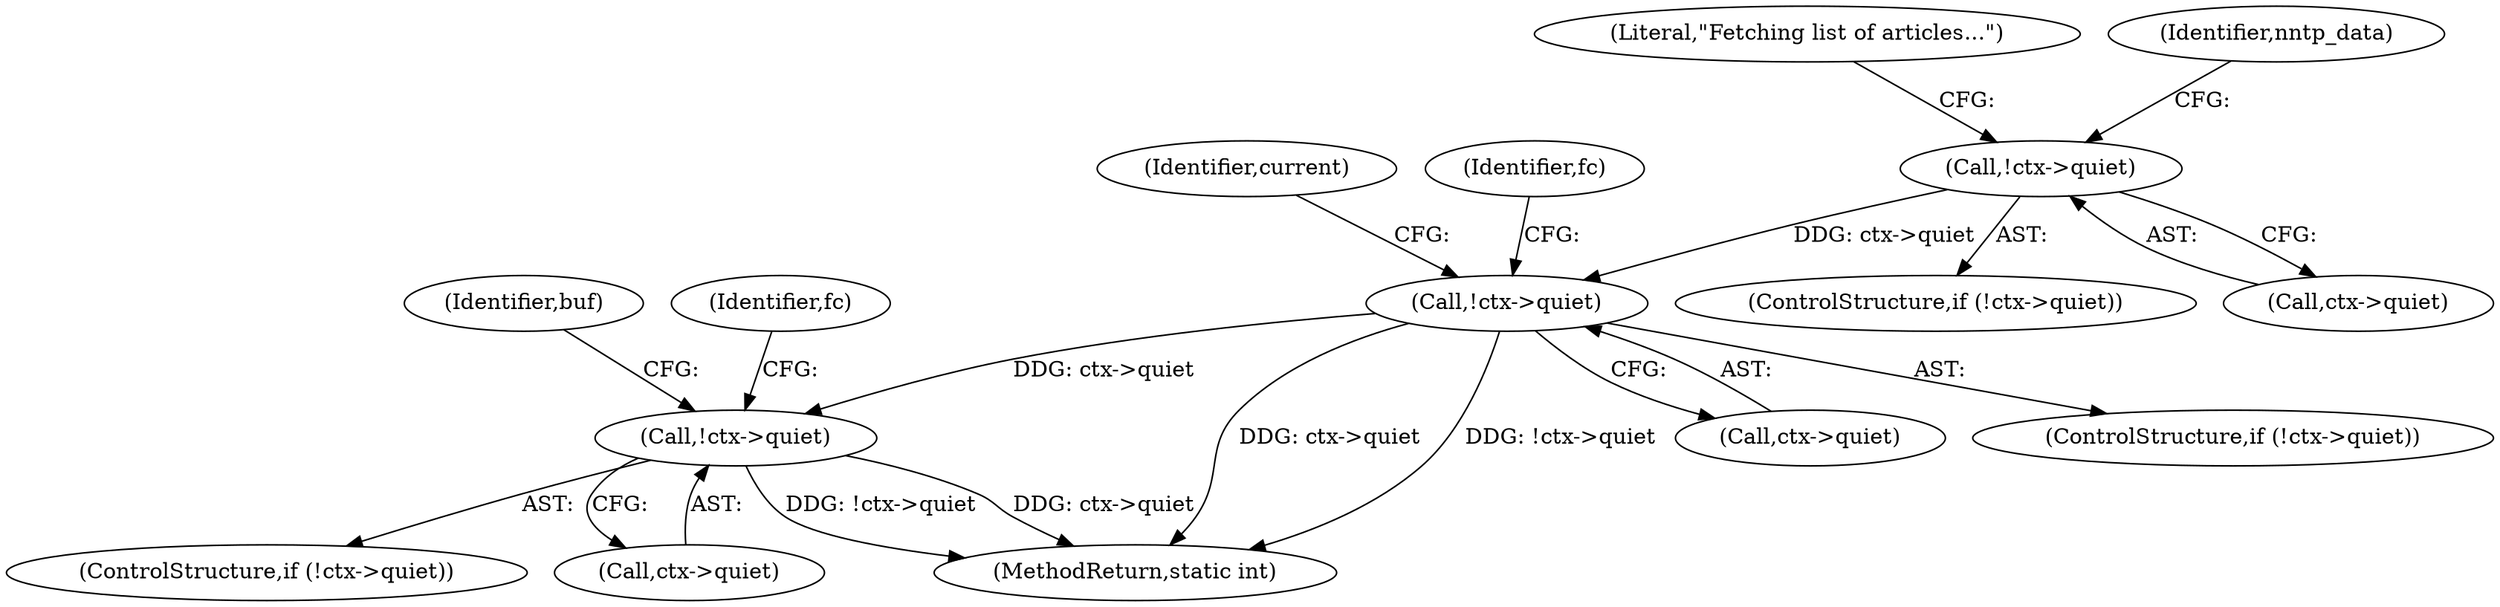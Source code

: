 digraph "0_neomutt_9e927affe3a021175f354af5fa01d22657c20585@pointer" {
"1000224" [label="(Call,!ctx->quiet)"];
"1000360" [label="(Call,!ctx->quiet)"];
"1000394" [label="(Call,!ctx->quiet)"];
"1000360" [label="(Call,!ctx->quiet)"];
"1000230" [label="(Literal,\"Fetching list of articles...\")"];
"1000381" [label="(Identifier,current)"];
"1000234" [label="(Identifier,nntp_data)"];
"1000368" [label="(Identifier,fc)"];
"1000411" [label="(Identifier,buf)"];
"1000359" [label="(ControlStructure,if (!ctx->quiet))"];
"1000394" [label="(Call,!ctx->quiet)"];
"1000225" [label="(Call,ctx->quiet)"];
"1000224" [label="(Call,!ctx->quiet)"];
"1000824" [label="(MethodReturn,static int)"];
"1000393" [label="(ControlStructure,if (!ctx->quiet))"];
"1000361" [label="(Call,ctx->quiet)"];
"1000401" [label="(Identifier,fc)"];
"1000223" [label="(ControlStructure,if (!ctx->quiet))"];
"1000395" [label="(Call,ctx->quiet)"];
"1000224" -> "1000223"  [label="AST: "];
"1000224" -> "1000225"  [label="CFG: "];
"1000225" -> "1000224"  [label="AST: "];
"1000230" -> "1000224"  [label="CFG: "];
"1000234" -> "1000224"  [label="CFG: "];
"1000224" -> "1000360"  [label="DDG: ctx->quiet"];
"1000360" -> "1000359"  [label="AST: "];
"1000360" -> "1000361"  [label="CFG: "];
"1000361" -> "1000360"  [label="AST: "];
"1000368" -> "1000360"  [label="CFG: "];
"1000381" -> "1000360"  [label="CFG: "];
"1000360" -> "1000824"  [label="DDG: ctx->quiet"];
"1000360" -> "1000824"  [label="DDG: !ctx->quiet"];
"1000360" -> "1000394"  [label="DDG: ctx->quiet"];
"1000394" -> "1000393"  [label="AST: "];
"1000394" -> "1000395"  [label="CFG: "];
"1000395" -> "1000394"  [label="AST: "];
"1000401" -> "1000394"  [label="CFG: "];
"1000411" -> "1000394"  [label="CFG: "];
"1000394" -> "1000824"  [label="DDG: !ctx->quiet"];
"1000394" -> "1000824"  [label="DDG: ctx->quiet"];
}
